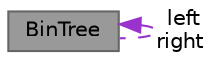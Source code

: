 digraph "BinTree"
{
 // LATEX_PDF_SIZE
  bgcolor="transparent";
  edge [fontname=Helvetica,fontsize=10,labelfontname=Helvetica,labelfontsize=10];
  node [fontname=Helvetica,fontsize=10,shape=box,height=0.2,width=0.4];
  Node1 [label="BinTree",height=0.2,width=0.4,color="gray40", fillcolor="grey60", style="filled", fontcolor="black",tooltip="Structure of the Binary Search Tree"];
  Node1 -> Node1 [dir="back",color="darkorchid3",style="dashed",label=" left\nright" ];
}
